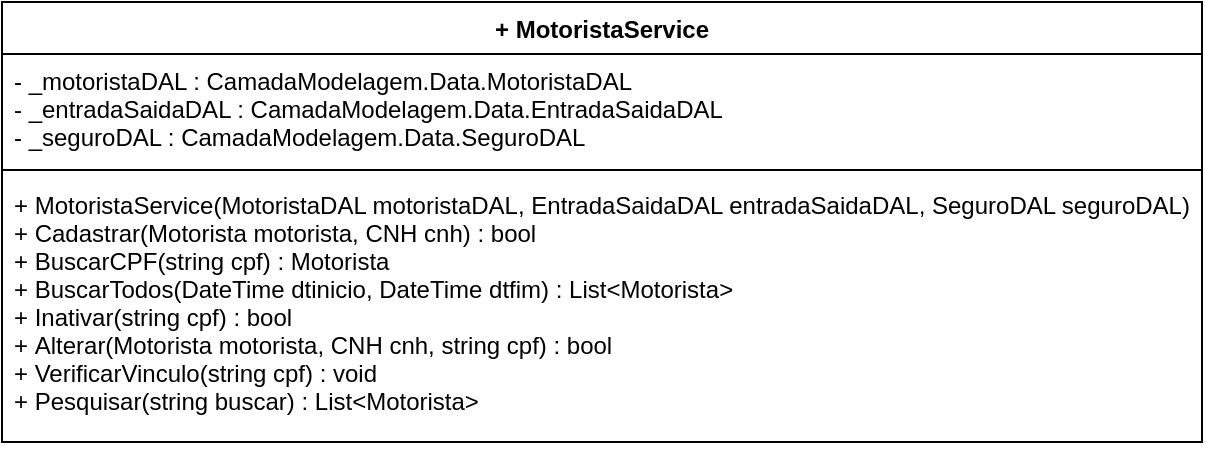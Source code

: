 <mxfile version="12.2.0" type="device" pages="1"><diagram id="-L9IpRQf3EQlU6v8rdQ8" name="Page-1"><mxGraphModel dx="984" dy="349" grid="1" gridSize="10" guides="1" tooltips="1" connect="1" arrows="1" fold="1" page="1" pageScale="1" pageWidth="1169" pageHeight="827" math="0" shadow="0"><root><mxCell id="0"/><mxCell id="1" parent="0"/><mxCell id="MYMX8F3CuHnzxPZbWVWI-5" value="+ MotoristaService" style="swimlane;fontStyle=1;align=center;verticalAlign=top;childLayout=stackLayout;horizontal=1;startSize=26;horizontalStack=0;resizeParent=1;resizeParentMax=0;resizeLast=0;collapsible=1;marginBottom=0;" parent="1" vertex="1"><mxGeometry x="10" y="70" width="600" height="220" as="geometry"/></mxCell><mxCell id="MYMX8F3CuHnzxPZbWVWI-6" value="- _motoristaDAL : CamadaModelagem.Data.MotoristaDAL&#10;- _entradaSaidaDAL : CamadaModelagem.Data.EntradaSaidaDAL&#10;- _seguroDAL : CamadaModelagem.Data.SeguroDAL" style="text;strokeColor=none;fillColor=none;align=left;verticalAlign=top;spacingLeft=4;spacingRight=4;overflow=hidden;rotatable=0;points=[[0,0.5],[1,0.5]];portConstraint=eastwest;" parent="MYMX8F3CuHnzxPZbWVWI-5" vertex="1"><mxGeometry y="26" width="600" height="54" as="geometry"/></mxCell><mxCell id="MYMX8F3CuHnzxPZbWVWI-7" value="" style="line;strokeWidth=1;fillColor=none;align=left;verticalAlign=middle;spacingTop=-1;spacingLeft=3;spacingRight=3;rotatable=0;labelPosition=right;points=[];portConstraint=eastwest;" parent="MYMX8F3CuHnzxPZbWVWI-5" vertex="1"><mxGeometry y="80" width="600" height="8" as="geometry"/></mxCell><mxCell id="MYMX8F3CuHnzxPZbWVWI-8" value="+ MotoristaService(MotoristaDAL motoristaDAL, EntradaSaidaDAL entradaSaidaDAL, SeguroDAL seguroDAL)&#10;+ Cadastrar(Motorista motorista, CNH cnh) : bool&#10;+ BuscarCPF(string cpf) : Motorista&#10;+ BuscarTodos(DateTime dtinicio, DateTime dtfim) : List&lt;Motorista&gt;&#10;+ Inativar(string cpf) : bool&#10;+ Alterar(Motorista motorista, CNH cnh, string cpf) : bool&#10;+ VerificarVinculo(string cpf) : void&#10;+ Pesquisar(string buscar) : List&lt;Motorista&gt;&#10; &#10;" style="text;strokeColor=none;fillColor=none;align=left;verticalAlign=top;spacingLeft=4;spacingRight=4;overflow=hidden;rotatable=0;points=[[0,0.5],[1,0.5]];portConstraint=eastwest;" parent="MYMX8F3CuHnzxPZbWVWI-5" vertex="1"><mxGeometry y="88" width="600" height="132" as="geometry"/></mxCell></root></mxGraphModel></diagram></mxfile>